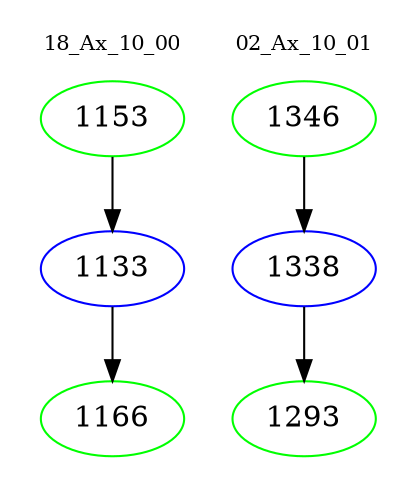 digraph{
subgraph cluster_0 {
color = white
label = "18_Ax_10_00";
fontsize=10;
T0_1153 [label="1153", color="green"]
T0_1153 -> T0_1133 [color="black"]
T0_1133 [label="1133", color="blue"]
T0_1133 -> T0_1166 [color="black"]
T0_1166 [label="1166", color="green"]
}
subgraph cluster_1 {
color = white
label = "02_Ax_10_01";
fontsize=10;
T1_1346 [label="1346", color="green"]
T1_1346 -> T1_1338 [color="black"]
T1_1338 [label="1338", color="blue"]
T1_1338 -> T1_1293 [color="black"]
T1_1293 [label="1293", color="green"]
}
}
